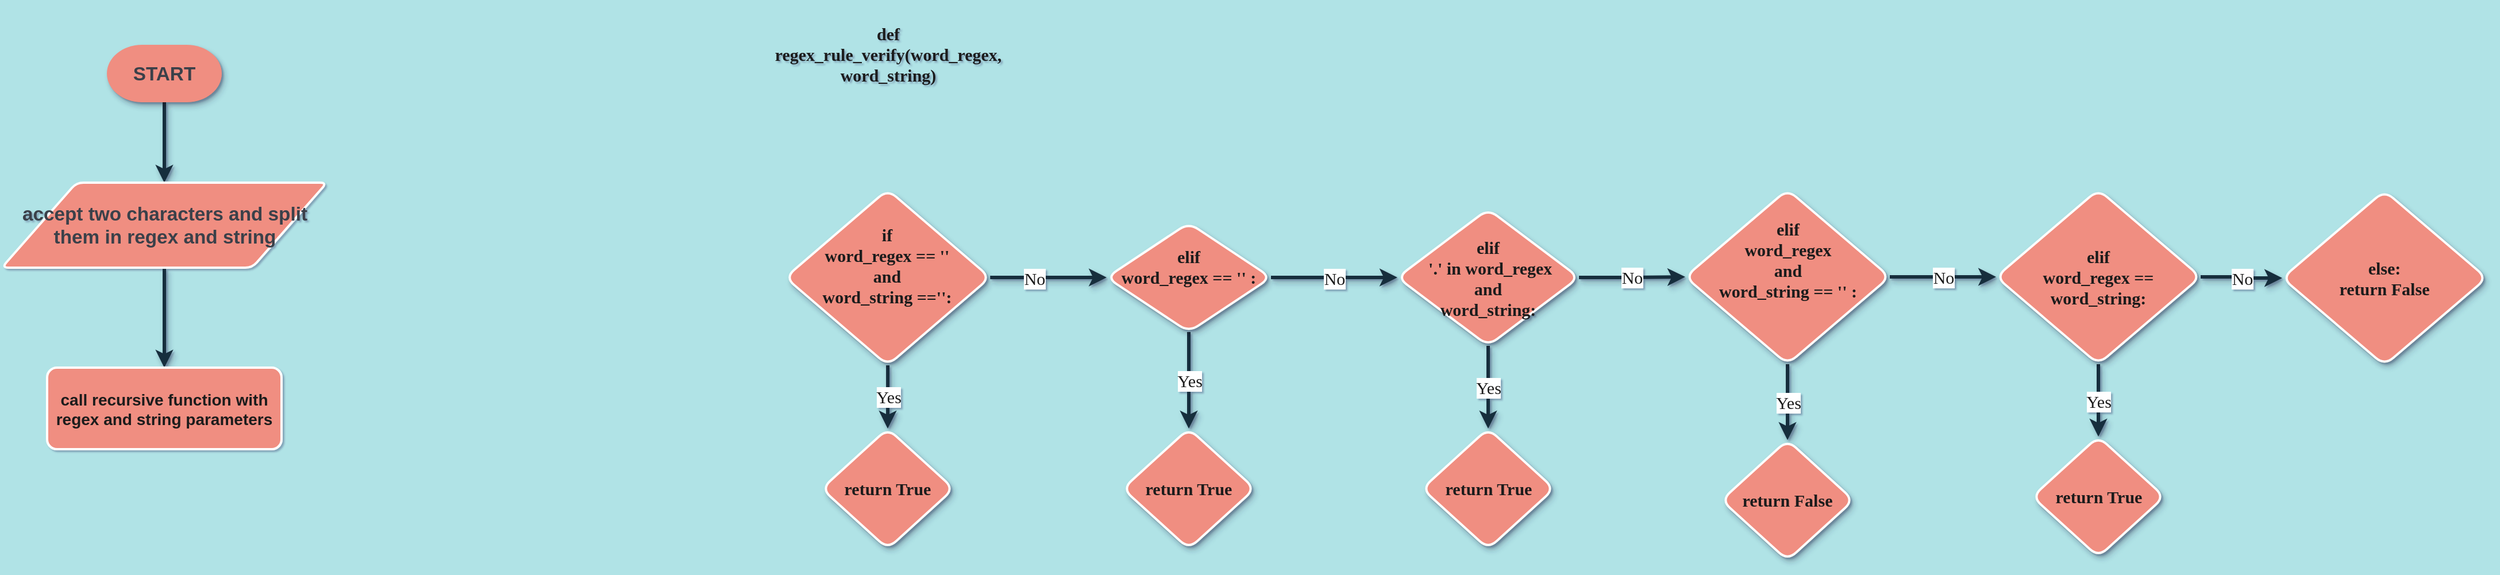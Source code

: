 <mxfile version="17.4.0" type="github">
  <diagram id="9XTt0xOjLgQ8pnBmHHhN" name="Page-1">
    <mxGraphModel dx="1234" dy="659" grid="0" gridSize="10" guides="1" tooltips="1" connect="1" arrows="1" fold="1" page="0" pageScale="1" pageWidth="827" pageHeight="1169" background="#B0E3E6" math="0" shadow="1">
      <root>
        <mxCell id="0" />
        <mxCell id="1" parent="0" />
        <mxCell id="3tFZ02B-2_ZsjBoTqeaq-8" value="" style="edgeStyle=orthogonalEdgeStyle;curved=0;rounded=1;sketch=0;orthogonalLoop=1;jettySize=auto;html=1;fontColor=#1A1A1A;strokeColor=#182E3E;strokeWidth=3;shadow=1;" parent="1" source="3tFZ02B-2_ZsjBoTqeaq-6" target="3tFZ02B-2_ZsjBoTqeaq-7" edge="1">
          <mxGeometry relative="1" as="geometry" />
        </mxCell>
        <mxCell id="3tFZ02B-2_ZsjBoTqeaq-6" value="&lt;span data-lucid-type=&quot;application/vnd.lucid.text&quot; data-lucid-content=&quot;{&amp;#34;t&amp;#34;:&amp;#34;STOP&amp;#34;,&amp;#34;m&amp;#34;:[{&amp;#34;s&amp;#34;:0,&amp;#34;n&amp;#34;:&amp;#34;b&amp;#34;,&amp;#34;v&amp;#34;:true,&amp;#34;e&amp;#34;:4},{&amp;#34;s&amp;#34;:0,&amp;#34;n&amp;#34;:&amp;#34;c&amp;#34;,&amp;#34;v&amp;#34;:&amp;#34;3a414aff&amp;#34;,&amp;#34;e&amp;#34;:4},{&amp;#34;s&amp;#34;:0,&amp;#34;n&amp;#34;:&amp;#34;f&amp;#34;,&amp;#34;v&amp;#34;:&amp;#34;Orbitron&amp;#34;,&amp;#34;e&amp;#34;:4},{&amp;#34;s&amp;#34;:0,&amp;#34;n&amp;#34;:&amp;#34;fc&amp;#34;,&amp;#34;v&amp;#34;:&amp;#34;Bold&amp;#34;,&amp;#34;e&amp;#34;:4},{&amp;#34;s&amp;#34;:0,&amp;#34;n&amp;#34;:&amp;#34;fid&amp;#34;,&amp;#34;v&amp;#34;:1706,&amp;#34;e&amp;#34;:4},{&amp;#34;s&amp;#34;:0,&amp;#34;n&amp;#34;:&amp;#34;s&amp;#34;,&amp;#34;v&amp;#34;:22.222,&amp;#34;e&amp;#34;:4}]}&quot;&gt;&lt;span style=&quot;font-weight: bold ; color: #3a414a ; font-size: 16.667px&quot;&gt;START&lt;/span&gt;&lt;/span&gt;" style="strokeWidth=4;html=1;shape=mxgraph.flowchart.terminator;whiteSpace=wrap;fillColor=#F08E81;fontColor=#1A1A1A;strokeColor=none;shadow=1;sketch=0;rounded=0;" parent="1" vertex="1">
          <mxGeometry x="306" y="100.0" width="100" height="50" as="geometry" />
        </mxCell>
        <mxCell id="8gkNs5DBX9q-93ClwI5_-17" value="" style="edgeStyle=orthogonalEdgeStyle;shape=connector;curved=0;rounded=1;sketch=0;orthogonalLoop=1;jettySize=auto;html=1;shadow=1;labelBackgroundColor=default;fontFamily=Verdana;fontSize=15;fontColor=#1A1A1A;endArrow=classic;strokeColor=#182E3E;strokeWidth=3;" edge="1" parent="1" source="3tFZ02B-2_ZsjBoTqeaq-7" target="8gkNs5DBX9q-93ClwI5_-16">
          <mxGeometry relative="1" as="geometry" />
        </mxCell>
        <mxCell id="3tFZ02B-2_ZsjBoTqeaq-7" value="&lt;span data-lucid-type=&quot;application/vnd.lucid.text&quot; data-lucid-content=&quot;{&amp;#34;t&amp;#34;:&amp;#34;print(&#39;Hello {name}&#39;)&amp;#34;,&amp;#34;m&amp;#34;:[{&amp;#34;s&amp;#34;:0,&amp;#34;n&amp;#34;:&amp;#34;a&amp;#34;,&amp;#34;v&amp;#34;:&amp;#34;center&amp;#34;},{&amp;#34;s&amp;#34;:0,&amp;#34;n&amp;#34;:&amp;#34;f&amp;#34;,&amp;#34;v&amp;#34;:&amp;#34;Orbitron&amp;#34;,&amp;#34;e&amp;#34;:21},{&amp;#34;s&amp;#34;:0,&amp;#34;n&amp;#34;:&amp;#34;fc&amp;#34;,&amp;#34;v&amp;#34;:&amp;#34;Bold&amp;#34;,&amp;#34;e&amp;#34;:21},{&amp;#34;s&amp;#34;:0,&amp;#34;n&amp;#34;:&amp;#34;fid&amp;#34;,&amp;#34;v&amp;#34;:1706,&amp;#34;e&amp;#34;:21},{&amp;#34;s&amp;#34;:0,&amp;#34;n&amp;#34;:&amp;#34;b&amp;#34;,&amp;#34;v&amp;#34;:true,&amp;#34;e&amp;#34;:21},{&amp;#34;s&amp;#34;:0,&amp;#34;n&amp;#34;:&amp;#34;s&amp;#34;,&amp;#34;v&amp;#34;:22.222,&amp;#34;e&amp;#34;:21},{&amp;#34;s&amp;#34;:0,&amp;#34;n&amp;#34;:&amp;#34;c&amp;#34;,&amp;#34;v&amp;#34;:&amp;#34;3a414aff&amp;#34;,&amp;#34;e&amp;#34;:21}]}&quot;&gt;&lt;span style=&quot;font-weight: bold ; font-size: 16.667px ; color: rgb(58 , 65 , 74)&quot;&gt;accept two characters and split them in regex and string&lt;/span&gt;&lt;/span&gt;" style="shape=parallelogram;html=1;strokeWidth=2;perimeter=parallelogramPerimeter;whiteSpace=wrap;rounded=1;arcSize=12;size=0.23;labelBackgroundColor=none;labelBorderColor=none;comic=0;fontFamily=Helvetica;fontSize=12;fillColor=#F08E81;strokeColor=#FFFFFF;sketch=0;fontColor=#1A1A1A;" parent="1" vertex="1">
          <mxGeometry x="214.5" y="220" width="283" height="74" as="geometry" />
        </mxCell>
        <mxCell id="3tFZ02B-2_ZsjBoTqeaq-15" value="" style="edgeStyle=orthogonalEdgeStyle;shape=connector;curved=0;rounded=1;sketch=0;orthogonalLoop=1;jettySize=auto;html=1;shadow=1;labelBackgroundColor=default;fontFamily=Verdana;fontSize=15;fontColor=#1A1A1A;endArrow=classic;strokeColor=#182E3E;strokeWidth=3;" parent="1" source="3tFZ02B-2_ZsjBoTqeaq-13" target="3tFZ02B-2_ZsjBoTqeaq-14" edge="1">
          <mxGeometry relative="1" as="geometry" />
        </mxCell>
        <mxCell id="3tFZ02B-2_ZsjBoTqeaq-13" value="def&lt;br&gt;regex_rule_verify(word_regex, word_string)" style="shape=process;whiteSpace=wrap;html=1;backgroundOutline=1;rounded=1;labelBackgroundColor=none;labelBorderColor=none;comic=0;sketch=0;fontFamily=Verdana;fontSize=15;fontColor=#1A1A1A;strokeColor=#FFFFFF;strokeWidth=2;fillColor=#F08E81;fontStyle=1;shadow=1;glass=0;" parent="1" vertex="1">
          <mxGeometry x="868" y="66" width="235" height="84" as="geometry" />
        </mxCell>
        <mxCell id="3tFZ02B-2_ZsjBoTqeaq-18" value="" style="edgeStyle=orthogonalEdgeStyle;shape=connector;curved=0;rounded=1;sketch=0;orthogonalLoop=1;jettySize=auto;html=1;shadow=1;labelBackgroundColor=default;fontFamily=Verdana;fontSize=15;fontColor=#1A1A1A;endArrow=classic;strokeColor=#182E3E;strokeWidth=3;" parent="1" source="3tFZ02B-2_ZsjBoTqeaq-14" target="3tFZ02B-2_ZsjBoTqeaq-16" edge="1">
          <mxGeometry relative="1" as="geometry" />
        </mxCell>
        <mxCell id="3tFZ02B-2_ZsjBoTqeaq-19" value="No" style="edgeLabel;html=1;align=center;verticalAlign=middle;resizable=0;points=[];fontSize=15;fontFamily=Verdana;fontColor=#1A1A1A;" parent="3tFZ02B-2_ZsjBoTqeaq-18" vertex="1" connectable="0">
          <mxGeometry x="-0.25" y="-4" relative="1" as="geometry">
            <mxPoint y="-4" as="offset" />
          </mxGeometry>
        </mxCell>
        <mxCell id="8gkNs5DBX9q-93ClwI5_-7" value="Yes" style="edgeStyle=orthogonalEdgeStyle;shape=connector;curved=0;rounded=1;sketch=0;orthogonalLoop=1;jettySize=auto;html=1;shadow=1;labelBackgroundColor=default;fontFamily=Verdana;fontSize=15;fontColor=#1A1A1A;endArrow=classic;strokeColor=#182E3E;strokeWidth=3;" edge="1" parent="1" source="3tFZ02B-2_ZsjBoTqeaq-14" target="8gkNs5DBX9q-93ClwI5_-6">
          <mxGeometry relative="1" as="geometry" />
        </mxCell>
        <mxCell id="3tFZ02B-2_ZsjBoTqeaq-14" value="if&lt;br&gt;word_regex == &#39;&#39;&lt;br&gt;and&lt;br&gt;word_string ==&#39;&#39;:" style="rhombus;whiteSpace=wrap;html=1;fontSize=15;fontFamily=Verdana;fillColor=#F08E81;strokeColor=#FFFFFF;fontColor=#1A1A1A;rounded=1;labelBackgroundColor=none;labelBorderColor=none;comic=0;sketch=0;strokeWidth=2;fontStyle=1;shadow=1;glass=0;spacingTop=-21;" parent="1" vertex="1">
          <mxGeometry x="896.38" y="226" width="178.25" height="153" as="geometry" />
        </mxCell>
        <mxCell id="8gkNs5DBX9q-93ClwI5_-2" value="No" style="edgeStyle=orthogonalEdgeStyle;shape=connector;curved=0;rounded=1;sketch=0;orthogonalLoop=1;jettySize=auto;html=1;shadow=1;labelBackgroundColor=default;fontFamily=Verdana;fontSize=15;fontColor=#1A1A1A;endArrow=classic;strokeColor=#182E3E;strokeWidth=3;" edge="1" parent="1" source="3tFZ02B-2_ZsjBoTqeaq-16" target="3tFZ02B-2_ZsjBoTqeaq-23">
          <mxGeometry relative="1" as="geometry" />
        </mxCell>
        <mxCell id="8gkNs5DBX9q-93ClwI5_-4" value="Yes" style="edgeStyle=orthogonalEdgeStyle;shape=connector;curved=0;rounded=1;sketch=0;orthogonalLoop=1;jettySize=auto;html=1;shadow=1;labelBackgroundColor=default;fontFamily=Verdana;fontSize=15;fontColor=#1A1A1A;endArrow=classic;strokeColor=#182E3E;strokeWidth=3;" edge="1" parent="1" source="3tFZ02B-2_ZsjBoTqeaq-16" target="8gkNs5DBX9q-93ClwI5_-3">
          <mxGeometry relative="1" as="geometry" />
        </mxCell>
        <mxCell id="3tFZ02B-2_ZsjBoTqeaq-16" value="elif&lt;br&gt;word_regex == &#39;&#39;&amp;nbsp;:" style="rhombus;whiteSpace=wrap;html=1;fontSize=15;fontFamily=Verdana;fillColor=#F08E81;strokeColor=#FFFFFF;fontColor=#1A1A1A;rounded=1;labelBackgroundColor=none;labelBorderColor=none;comic=0;sketch=0;strokeWidth=2;fontStyle=1;shadow=1;glass=0;spacing=0;spacingBottom=19;" parent="1" vertex="1">
          <mxGeometry x="1176" y="255" width="143" height="95" as="geometry" />
        </mxCell>
        <mxCell id="8gkNs5DBX9q-93ClwI5_-9" value="Yes" style="edgeStyle=orthogonalEdgeStyle;shape=connector;curved=0;rounded=1;sketch=0;orthogonalLoop=1;jettySize=auto;html=1;shadow=1;labelBackgroundColor=default;fontFamily=Verdana;fontSize=15;fontColor=#1A1A1A;endArrow=classic;strokeColor=#182E3E;strokeWidth=3;entryX=0.5;entryY=0;entryDx=0;entryDy=0;" edge="1" parent="1" source="3tFZ02B-2_ZsjBoTqeaq-17" target="8gkNs5DBX9q-93ClwI5_-11">
          <mxGeometry relative="1" as="geometry">
            <mxPoint x="1774.1" y="438.085" as="targetPoint" />
          </mxGeometry>
        </mxCell>
        <mxCell id="8gkNs5DBX9q-93ClwI5_-14" value="No" style="edgeStyle=orthogonalEdgeStyle;shape=connector;curved=0;rounded=1;sketch=0;orthogonalLoop=1;jettySize=auto;html=1;shadow=1;labelBackgroundColor=default;fontFamily=Verdana;fontSize=15;fontColor=#1A1A1A;endArrow=classic;strokeColor=#182E3E;strokeWidth=3;" edge="1" parent="1" source="3tFZ02B-2_ZsjBoTqeaq-17" target="3tFZ02B-2_ZsjBoTqeaq-31">
          <mxGeometry relative="1" as="geometry" />
        </mxCell>
        <mxCell id="3tFZ02B-2_ZsjBoTqeaq-17" value="elif&lt;br&gt;word_regex&lt;br&gt;and&lt;br&gt;word_string == &#39;&#39; :" style="rhombus;whiteSpace=wrap;html=1;fontSize=15;fontFamily=Verdana;fillColor=#F08E81;strokeColor=#FFFFFF;fontColor=#1A1A1A;rounded=1;labelBackgroundColor=none;labelBorderColor=none;comic=0;sketch=0;strokeWidth=2;fontStyle=1;shadow=1;glass=0;spacing=0;spacingTop=-30;" parent="1" vertex="1">
          <mxGeometry x="1679.5" y="226" width="178" height="152" as="geometry" />
        </mxCell>
        <mxCell id="3tFZ02B-2_ZsjBoTqeaq-30" value="Yes" style="edgeStyle=orthogonalEdgeStyle;shape=connector;curved=0;rounded=1;sketch=0;orthogonalLoop=1;jettySize=auto;html=1;shadow=1;labelBackgroundColor=default;fontFamily=Verdana;fontSize=15;fontColor=#1A1A1A;endArrow=classic;strokeColor=#182E3E;strokeWidth=3;entryX=0.5;entryY=0;entryDx=0;entryDy=0;" parent="1" source="3tFZ02B-2_ZsjBoTqeaq-23" target="8gkNs5DBX9q-93ClwI5_-10" edge="1">
          <mxGeometry relative="1" as="geometry">
            <mxPoint x="1508" y="438" as="targetPoint" />
          </mxGeometry>
        </mxCell>
        <mxCell id="8gkNs5DBX9q-93ClwI5_-12" value="No" style="edgeStyle=orthogonalEdgeStyle;shape=connector;curved=0;rounded=1;sketch=0;orthogonalLoop=1;jettySize=auto;html=1;shadow=1;labelBackgroundColor=default;fontFamily=Verdana;fontSize=15;fontColor=#1A1A1A;endArrow=classic;strokeColor=#182E3E;strokeWidth=3;" edge="1" parent="1" source="3tFZ02B-2_ZsjBoTqeaq-23" target="3tFZ02B-2_ZsjBoTqeaq-17">
          <mxGeometry relative="1" as="geometry" />
        </mxCell>
        <mxCell id="3tFZ02B-2_ZsjBoTqeaq-23" value="elif&lt;br&gt;&amp;nbsp;&#39;.&#39; in word_regex &lt;br&gt;and &lt;br&gt;word_string:" style="rhombus;whiteSpace=wrap;html=1;fontSize=15;fontFamily=Verdana;fillColor=#F08E81;strokeColor=#FFFFFF;fontColor=#1A1A1A;rounded=1;labelBackgroundColor=none;labelBorderColor=none;comic=0;sketch=0;strokeWidth=2;fontStyle=1;shadow=1;glass=0;" parent="1" vertex="1">
          <mxGeometry x="1429" y="243" width="158" height="119" as="geometry" />
        </mxCell>
        <mxCell id="3tFZ02B-2_ZsjBoTqeaq-34" value="No" style="edgeStyle=orthogonalEdgeStyle;shape=connector;curved=0;rounded=1;sketch=0;orthogonalLoop=1;jettySize=auto;html=1;shadow=1;labelBackgroundColor=default;fontFamily=Verdana;fontSize=15;fontColor=#1A1A1A;endArrow=classic;strokeColor=#182E3E;strokeWidth=3;" parent="1" source="3tFZ02B-2_ZsjBoTqeaq-31" target="3tFZ02B-2_ZsjBoTqeaq-32" edge="1">
          <mxGeometry relative="1" as="geometry" />
        </mxCell>
        <mxCell id="8gkNs5DBX9q-93ClwI5_-15" value="Yes" style="edgeStyle=orthogonalEdgeStyle;shape=connector;curved=0;rounded=1;sketch=0;orthogonalLoop=1;jettySize=auto;html=1;shadow=1;labelBackgroundColor=default;fontFamily=Verdana;fontSize=15;fontColor=#1A1A1A;endArrow=classic;strokeColor=#182E3E;strokeWidth=3;" edge="1" parent="1" source="3tFZ02B-2_ZsjBoTqeaq-31" target="8gkNs5DBX9q-93ClwI5_-13">
          <mxGeometry relative="1" as="geometry" />
        </mxCell>
        <mxCell id="3tFZ02B-2_ZsjBoTqeaq-31" value="elif&lt;br&gt;word_regex == word_string:" style="rhombus;whiteSpace=wrap;html=1;fontSize=15;fontFamily=Verdana;fillColor=#F08E81;strokeColor=#FFFFFF;fontColor=#1A1A1A;rounded=1;labelBackgroundColor=none;labelBorderColor=none;comic=0;sketch=0;strokeWidth=2;fontStyle=1;shadow=1;glass=0;" parent="1" vertex="1">
          <mxGeometry x="1950" y="226" width="178" height="152" as="geometry" />
        </mxCell>
        <mxCell id="3tFZ02B-2_ZsjBoTqeaq-32" value="else:&lt;br&gt;return False" style="rhombus;whiteSpace=wrap;html=1;fontSize=15;fontFamily=Verdana;fillColor=#F08E81;strokeColor=#FFFFFF;fontColor=#1A1A1A;rounded=1;labelBackgroundColor=none;labelBorderColor=none;comic=0;sketch=0;strokeWidth=2;fontStyle=1;shadow=1;glass=0;" parent="1" vertex="1">
          <mxGeometry x="2199" y="227" width="178" height="152" as="geometry" />
        </mxCell>
        <mxCell id="8gkNs5DBX9q-93ClwI5_-3" value="return True" style="rhombus;whiteSpace=wrap;html=1;fontSize=15;fontFamily=Verdana;fillColor=#F08E81;strokeColor=#FFFFFF;fontColor=#1A1A1A;rounded=1;labelBackgroundColor=none;labelBorderColor=none;comic=0;sketch=0;strokeWidth=2;fontStyle=1;shadow=1;glass=0;" vertex="1" parent="1">
          <mxGeometry x="1190" y="434" width="115" height="104.75" as="geometry" />
        </mxCell>
        <mxCell id="8gkNs5DBX9q-93ClwI5_-6" value="return True" style="rhombus;whiteSpace=wrap;html=1;fontSize=15;fontFamily=Verdana;fillColor=#F08E81;strokeColor=#FFFFFF;fontColor=#1A1A1A;rounded=1;labelBackgroundColor=none;labelBorderColor=none;comic=0;sketch=0;strokeWidth=2;fontStyle=1;shadow=1;glass=0;" vertex="1" parent="1">
          <mxGeometry x="928" y="434" width="115" height="104.75" as="geometry" />
        </mxCell>
        <mxCell id="8gkNs5DBX9q-93ClwI5_-10" value="return True" style="rhombus;whiteSpace=wrap;html=1;fontSize=15;fontFamily=Verdana;fillColor=#F08E81;strokeColor=#FFFFFF;fontColor=#1A1A1A;rounded=1;labelBackgroundColor=none;labelBorderColor=none;comic=0;sketch=0;strokeWidth=2;fontStyle=1;shadow=1;glass=0;" vertex="1" parent="1">
          <mxGeometry x="1450.5" y="434" width="115" height="104.75" as="geometry" />
        </mxCell>
        <mxCell id="8gkNs5DBX9q-93ClwI5_-11" value="return False" style="rhombus;whiteSpace=wrap;html=1;fontSize=15;fontFamily=Verdana;fillColor=#F08E81;strokeColor=#FFFFFF;fontColor=#1A1A1A;rounded=1;labelBackgroundColor=none;labelBorderColor=none;comic=0;sketch=0;strokeWidth=2;fontStyle=1;shadow=1;glass=0;" vertex="1" parent="1">
          <mxGeometry x="1711" y="444" width="115" height="104.75" as="geometry" />
        </mxCell>
        <mxCell id="8gkNs5DBX9q-93ClwI5_-13" value="return True" style="rhombus;whiteSpace=wrap;html=1;fontSize=15;fontFamily=Verdana;fillColor=#F08E81;strokeColor=#FFFFFF;fontColor=#1A1A1A;rounded=1;labelBackgroundColor=none;labelBorderColor=none;comic=0;sketch=0;strokeWidth=2;fontStyle=1;shadow=1;glass=0;" vertex="1" parent="1">
          <mxGeometry x="1981.5" y="441" width="115" height="104.75" as="geometry" />
        </mxCell>
        <mxCell id="8gkNs5DBX9q-93ClwI5_-16" value="&lt;b&gt;&lt;font style=&quot;font-size: 14px&quot;&gt;call recursive function with regex and string parameters&lt;/font&gt;&lt;/b&gt;" style="whiteSpace=wrap;html=1;fillColor=#F08E81;strokeColor=#FFFFFF;fontColor=#1A1A1A;strokeWidth=2;rounded=1;arcSize=12;labelBackgroundColor=none;labelBorderColor=none;comic=0;sketch=0;" vertex="1" parent="1">
          <mxGeometry x="254" y="381" width="204" height="71" as="geometry" />
        </mxCell>
      </root>
    </mxGraphModel>
  </diagram>
</mxfile>

